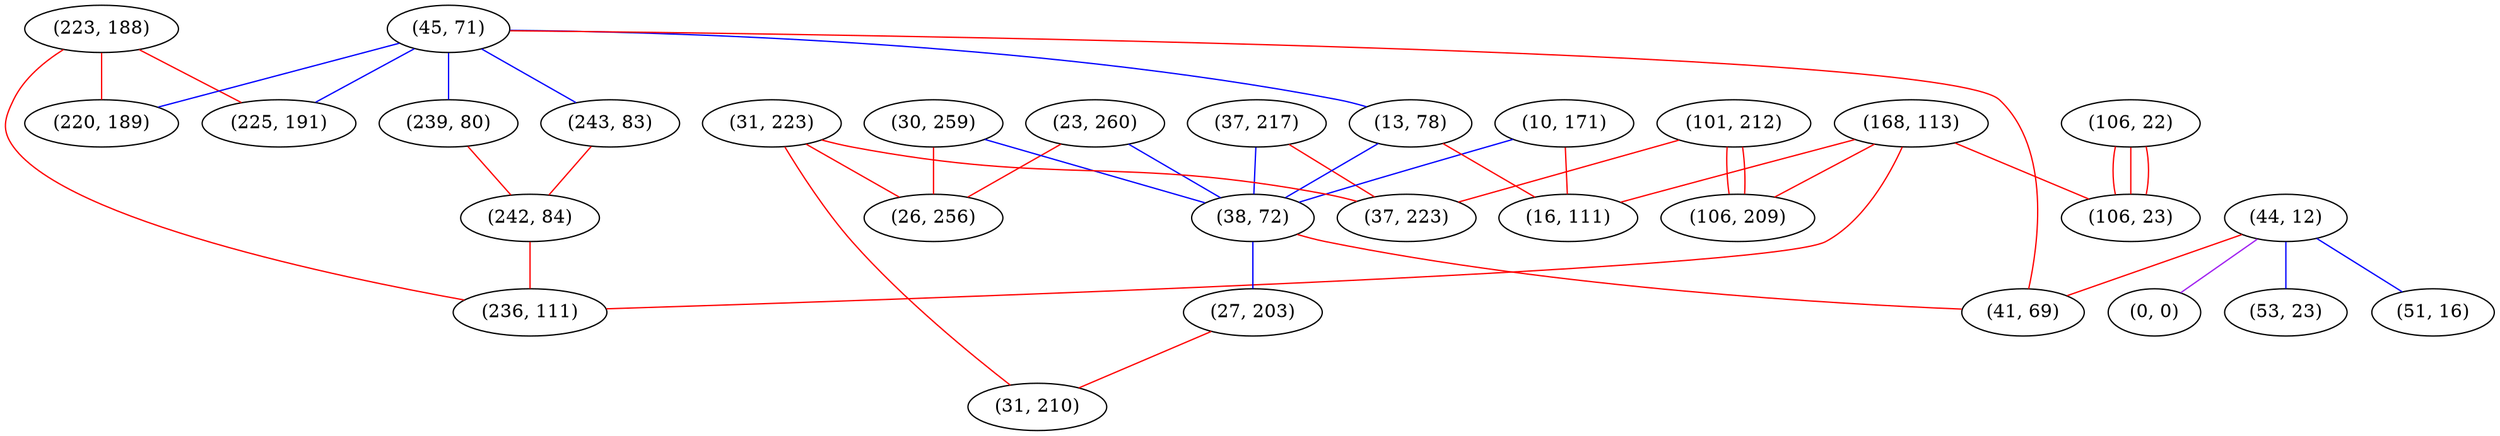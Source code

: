 graph "" {
"(223, 188)";
"(23, 260)";
"(30, 259)";
"(37, 217)";
"(101, 212)";
"(45, 71)";
"(168, 113)";
"(106, 22)";
"(239, 80)";
"(10, 171)";
"(243, 83)";
"(106, 209)";
"(13, 78)";
"(44, 12)";
"(51, 16)";
"(106, 23)";
"(31, 223)";
"(0, 0)";
"(38, 72)";
"(26, 256)";
"(27, 203)";
"(16, 111)";
"(41, 69)";
"(242, 84)";
"(225, 191)";
"(236, 111)";
"(37, 223)";
"(31, 210)";
"(53, 23)";
"(220, 189)";
"(223, 188)" -- "(220, 189)"  [color=red, key=0, weight=1];
"(223, 188)" -- "(236, 111)"  [color=red, key=0, weight=1];
"(223, 188)" -- "(225, 191)"  [color=red, key=0, weight=1];
"(23, 260)" -- "(26, 256)"  [color=red, key=0, weight=1];
"(23, 260)" -- "(38, 72)"  [color=blue, key=0, weight=3];
"(30, 259)" -- "(26, 256)"  [color=red, key=0, weight=1];
"(30, 259)" -- "(38, 72)"  [color=blue, key=0, weight=3];
"(37, 217)" -- "(37, 223)"  [color=red, key=0, weight=1];
"(37, 217)" -- "(38, 72)"  [color=blue, key=0, weight=3];
"(101, 212)" -- "(37, 223)"  [color=red, key=0, weight=1];
"(101, 212)" -- "(106, 209)"  [color=red, key=0, weight=1];
"(101, 212)" -- "(106, 209)"  [color=red, key=1, weight=1];
"(45, 71)" -- "(243, 83)"  [color=blue, key=0, weight=3];
"(45, 71)" -- "(220, 189)"  [color=blue, key=0, weight=3];
"(45, 71)" -- "(13, 78)"  [color=blue, key=0, weight=3];
"(45, 71)" -- "(41, 69)"  [color=red, key=0, weight=1];
"(45, 71)" -- "(239, 80)"  [color=blue, key=0, weight=3];
"(45, 71)" -- "(225, 191)"  [color=blue, key=0, weight=3];
"(168, 113)" -- "(106, 23)"  [color=red, key=0, weight=1];
"(168, 113)" -- "(236, 111)"  [color=red, key=0, weight=1];
"(168, 113)" -- "(106, 209)"  [color=red, key=0, weight=1];
"(168, 113)" -- "(16, 111)"  [color=red, key=0, weight=1];
"(106, 22)" -- "(106, 23)"  [color=red, key=0, weight=1];
"(106, 22)" -- "(106, 23)"  [color=red, key=1, weight=1];
"(106, 22)" -- "(106, 23)"  [color=red, key=2, weight=1];
"(239, 80)" -- "(242, 84)"  [color=red, key=0, weight=1];
"(10, 171)" -- "(38, 72)"  [color=blue, key=0, weight=3];
"(10, 171)" -- "(16, 111)"  [color=red, key=0, weight=1];
"(243, 83)" -- "(242, 84)"  [color=red, key=0, weight=1];
"(13, 78)" -- "(38, 72)"  [color=blue, key=0, weight=3];
"(13, 78)" -- "(16, 111)"  [color=red, key=0, weight=1];
"(44, 12)" -- "(51, 16)"  [color=blue, key=0, weight=3];
"(44, 12)" -- "(41, 69)"  [color=red, key=0, weight=1];
"(44, 12)" -- "(53, 23)"  [color=blue, key=0, weight=3];
"(44, 12)" -- "(0, 0)"  [color=purple, key=0, weight=4];
"(31, 223)" -- "(26, 256)"  [color=red, key=0, weight=1];
"(31, 223)" -- "(37, 223)"  [color=red, key=0, weight=1];
"(31, 223)" -- "(31, 210)"  [color=red, key=0, weight=1];
"(38, 72)" -- "(27, 203)"  [color=blue, key=0, weight=3];
"(38, 72)" -- "(41, 69)"  [color=red, key=0, weight=1];
"(27, 203)" -- "(31, 210)"  [color=red, key=0, weight=1];
"(242, 84)" -- "(236, 111)"  [color=red, key=0, weight=1];
}
